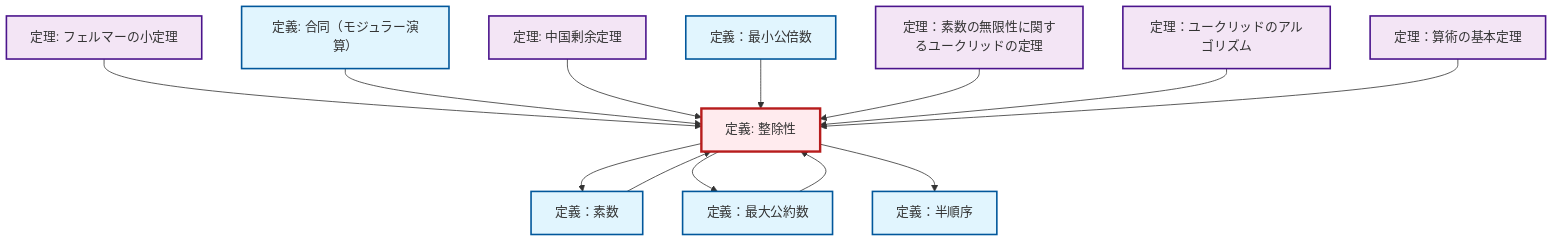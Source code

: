 graph TD
    classDef definition fill:#e1f5fe,stroke:#01579b,stroke-width:2px
    classDef theorem fill:#f3e5f5,stroke:#4a148c,stroke-width:2px
    classDef axiom fill:#fff3e0,stroke:#e65100,stroke-width:2px
    classDef example fill:#e8f5e9,stroke:#1b5e20,stroke-width:2px
    classDef current fill:#ffebee,stroke:#b71c1c,stroke-width:3px
    thm-fundamental-arithmetic["定理：算術の基本定理"]:::theorem
    def-gcd["定義：最大公約数"]:::definition
    def-prime["定義：素数"]:::definition
    def-congruence["定義: 合同（モジュラー演算）"]:::definition
    thm-chinese-remainder["定理: 中国剰余定理"]:::theorem
    def-partial-order["定義：半順序"]:::definition
    thm-fermat-little["定理: フェルマーの小定理"]:::theorem
    def-lcm["定義：最小公倍数"]:::definition
    def-divisibility["定義: 整除性"]:::definition
    thm-euclidean-algorithm["定理：ユークリッドのアルゴリズム"]:::theorem
    thm-euclid-infinitude-primes["定理：素数の無限性に関するユークリッドの定理"]:::theorem
    thm-fermat-little --> def-divisibility
    def-divisibility --> def-prime
    def-divisibility --> def-gcd
    def-congruence --> def-divisibility
    thm-chinese-remainder --> def-divisibility
    def-lcm --> def-divisibility
    thm-euclid-infinitude-primes --> def-divisibility
    def-gcd --> def-divisibility
    thm-euclidean-algorithm --> def-divisibility
    def-prime --> def-divisibility
    def-divisibility --> def-partial-order
    thm-fundamental-arithmetic --> def-divisibility
    class def-divisibility current